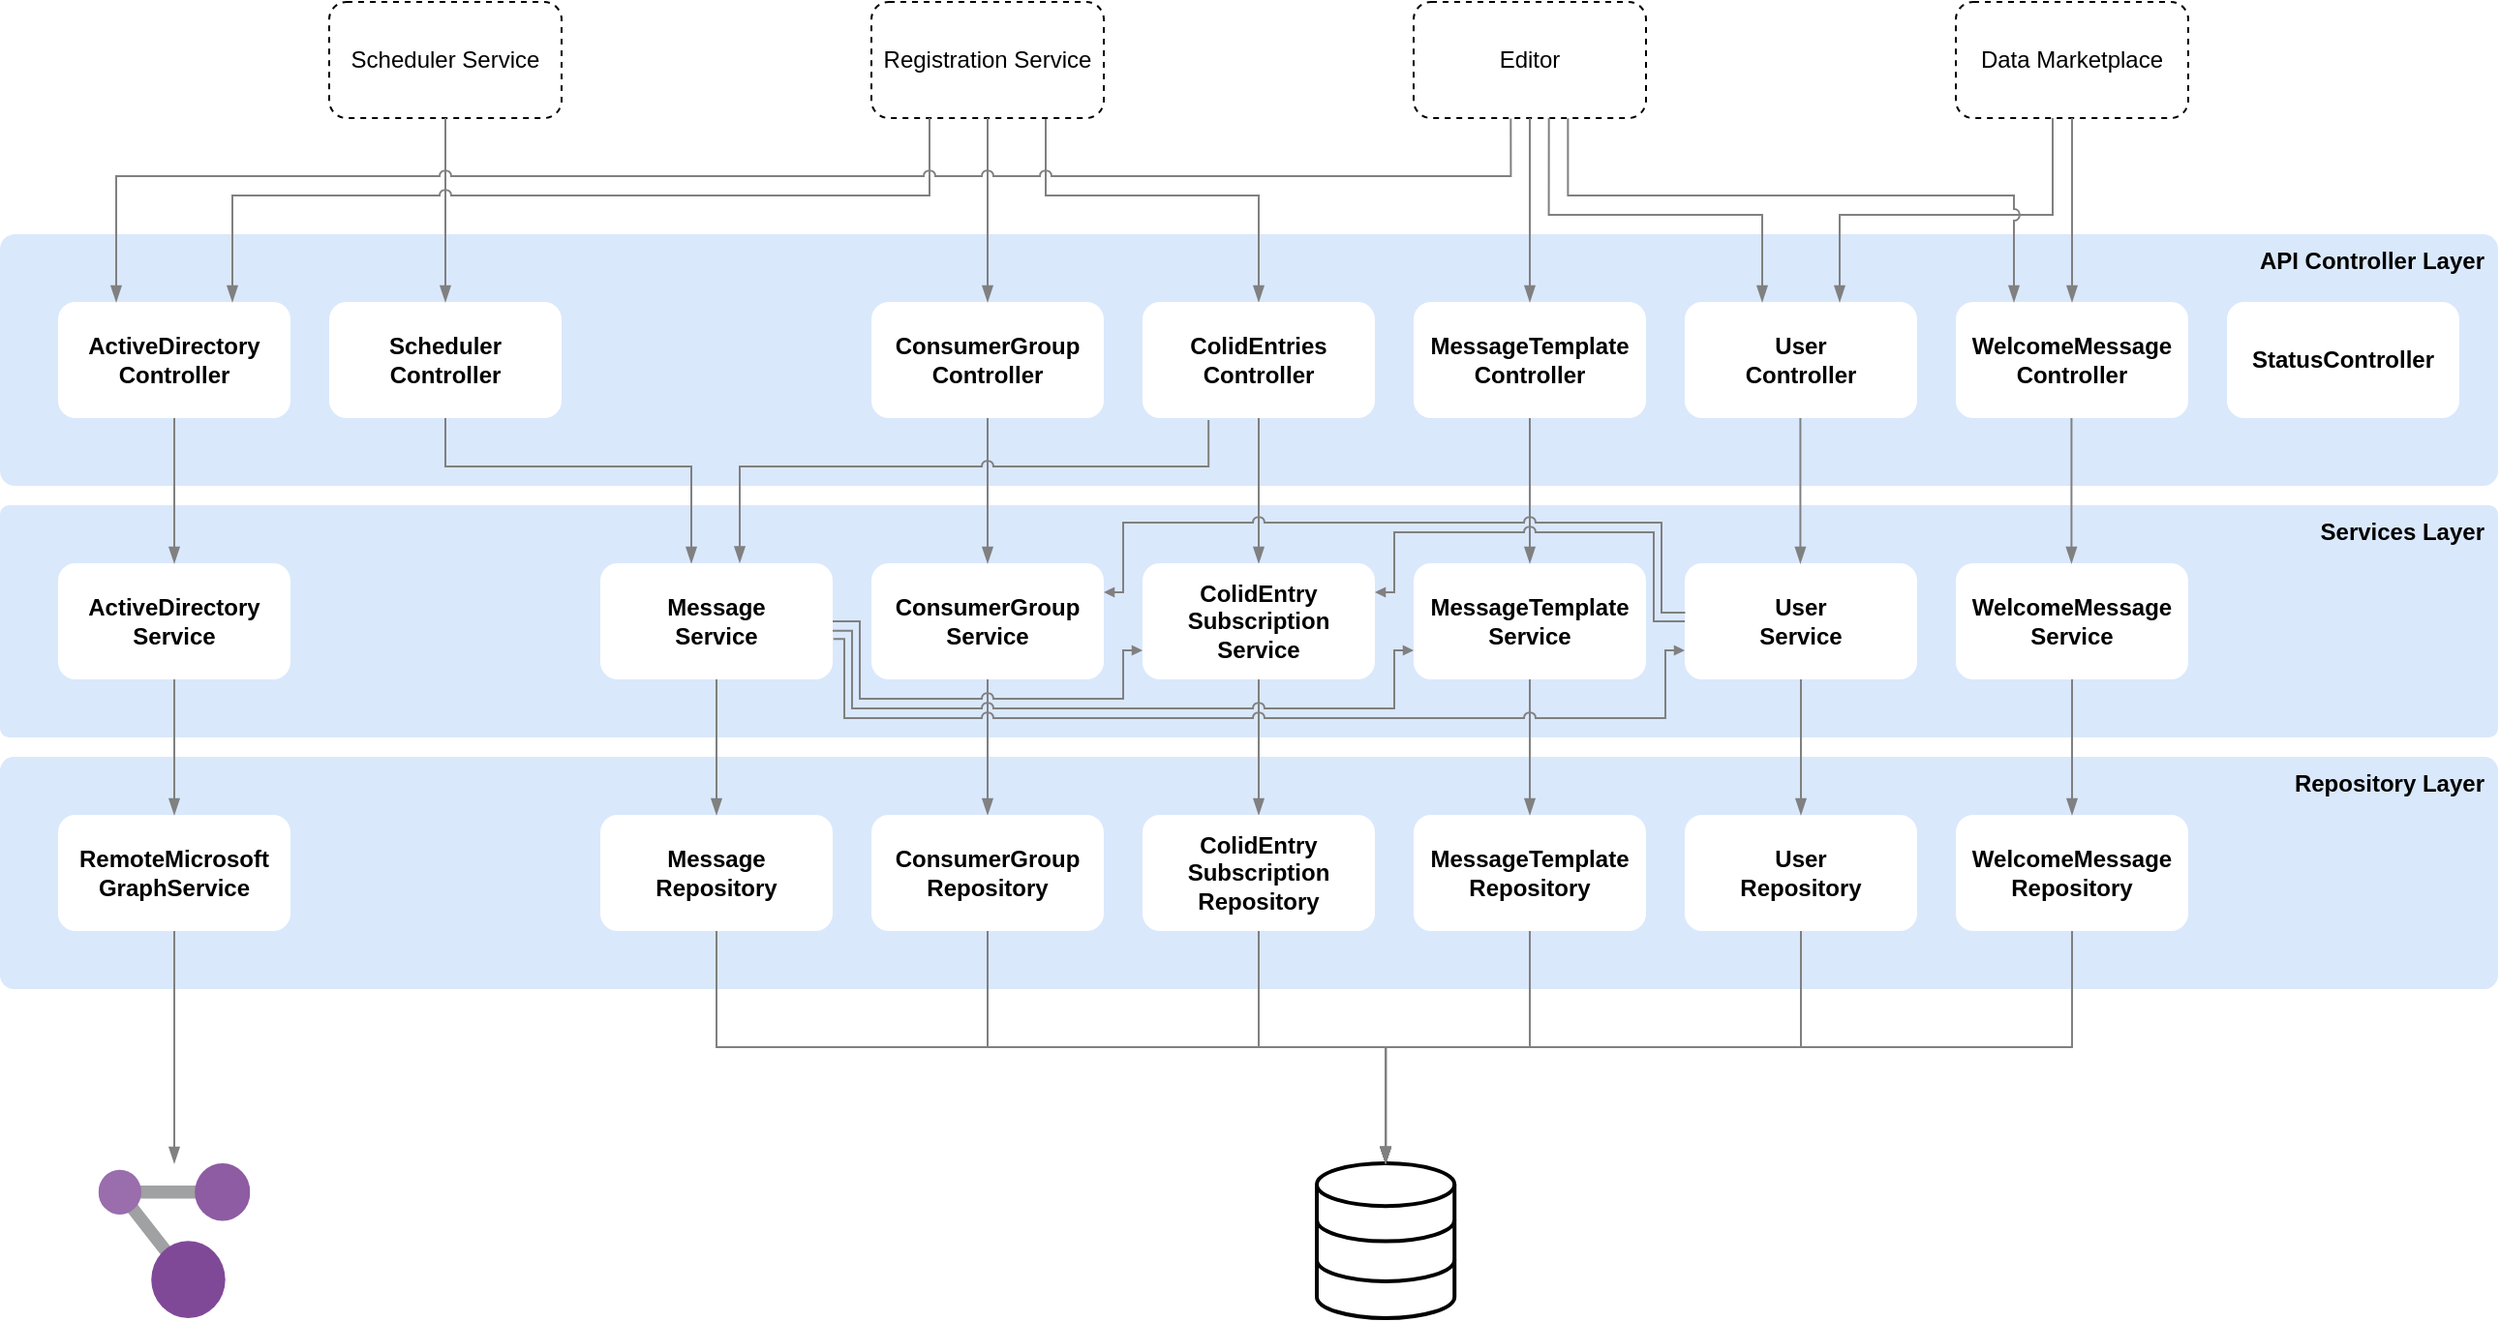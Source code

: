 <mxfile version="12.6.5" type="device"><diagram id="W5gxBKuNM4uRtxDOSXgU" name="Page-1"><mxGraphModel dx="1577" dy="668" grid="1" gridSize="10" guides="1" tooltips="1" connect="1" arrows="1" fold="1" page="1" pageScale="1" pageWidth="827" pageHeight="1169" math="0" shadow="0"><root><mxCell id="0"/><mxCell id="1" parent="0"/><mxCell id="wHxQWrBzP6xjfhHaAybc-35" value="API Controller Layer" style="rounded=1;whiteSpace=wrap;html=1;arcSize=6;align=right;horizontal=1;labelPosition=center;verticalLabelPosition=middle;verticalAlign=top;spacingRight=5;strokeWidth=1;perimeterSpacing=1;fontStyle=1;fillColor=#dae8fc;strokeColor=none;" parent="1" vertex="1"><mxGeometry x="-730" y="320" width="1290" height="130" as="geometry"/></mxCell><mxCell id="wHxQWrBzP6xjfhHaAybc-32" value="Repository Layer" style="rounded=1;whiteSpace=wrap;html=1;arcSize=6;verticalAlign=top;align=right;spacingRight=5;fontStyle=1;fillColor=#dae8fc;strokeColor=none;" parent="1" vertex="1"><mxGeometry x="-730" y="590" width="1290" height="120" as="geometry"/></mxCell><mxCell id="wHxQWrBzP6xjfhHaAybc-31" value="Services Layer" style="rounded=1;whiteSpace=wrap;html=1;arcSize=4;imageHeight=24;imageAspect=1;verticalAlign=top;align=right;spacingRight=5;fillColor=#dae8fc;strokeColor=none;fontStyle=1" parent="1" vertex="1"><mxGeometry x="-730" y="460" width="1290" height="120" as="geometry"/></mxCell><mxCell id="wHxQWrBzP6xjfhHaAybc-1" value="ConsumerGroup&lt;br&gt;Controller" style="rounded=1;whiteSpace=wrap;html=1;strokeColor=none;fontStyle=1" parent="1" vertex="1"><mxGeometry x="-280" y="355" width="120" height="60" as="geometry"/></mxCell><mxCell id="b9Im2QqVBIbQ3a5Oq_5m-1" value="MessageTemplate&lt;br&gt;Controller" style="rounded=1;whiteSpace=wrap;html=1;strokeColor=none;fontStyle=1" parent="1" vertex="1"><mxGeometry y="355" width="120" height="60" as="geometry"/></mxCell><mxCell id="b9Im2QqVBIbQ3a5Oq_5m-3" value="StatusController" style="rounded=1;whiteSpace=wrap;html=1;strokeColor=none;fontStyle=1" parent="1" vertex="1"><mxGeometry x="420" y="355" width="120" height="60" as="geometry"/></mxCell><mxCell id="b9Im2QqVBIbQ3a5Oq_5m-4" value="User&lt;br&gt;Controller" style="rounded=1;whiteSpace=wrap;html=1;strokeColor=none;fontStyle=1" parent="1" vertex="1"><mxGeometry x="140" y="355" width="120" height="60" as="geometry"/></mxCell><mxCell id="b9Im2QqVBIbQ3a5Oq_5m-5" value="WelcomeMessage&lt;br&gt;Controller" style="rounded=1;whiteSpace=wrap;html=1;strokeColor=none;fontStyle=1" parent="1" vertex="1"><mxGeometry x="280" y="355" width="120" height="60" as="geometry"/></mxCell><mxCell id="b9Im2QqVBIbQ3a5Oq_5m-9" value="MessageTemplate&lt;br&gt;Service" style="rounded=1;whiteSpace=wrap;html=1;fontStyle=1;strokeColor=none;" parent="1" vertex="1"><mxGeometry y="490" width="120" height="60" as="geometry"/></mxCell><mxCell id="b9Im2QqVBIbQ3a5Oq_5m-28" style="edgeStyle=orthogonalEdgeStyle;rounded=0;orthogonalLoop=1;jettySize=auto;html=1;exitX=0.5;exitY=1;exitDx=0;exitDy=0;strokeColor=#808080;endArrow=blockThin;endFill=1;fontStyle=1;" parent="1" source="b9Im2QqVBIbQ3a5Oq_5m-10" target="b9Im2QqVBIbQ3a5Oq_5m-23" edge="1"><mxGeometry relative="1" as="geometry"/></mxCell><mxCell id="b9Im2QqVBIbQ3a5Oq_5m-10" value="ConsumerGroup&lt;br&gt;Service" style="rounded=1;whiteSpace=wrap;html=1;fontStyle=1;strokeColor=none;" parent="1" vertex="1"><mxGeometry x="-280" y="490" width="120" height="60" as="geometry"/></mxCell><mxCell id="b9Im2QqVBIbQ3a5Oq_5m-12" value="User&lt;br&gt;Service" style="rounded=1;whiteSpace=wrap;html=1;fontStyle=1;strokeColor=none;" parent="1" vertex="1"><mxGeometry x="140" y="490" width="120" height="60" as="geometry"/></mxCell><mxCell id="b9Im2QqVBIbQ3a5Oq_5m-13" value="WelcomeMessage&lt;br&gt;Service" style="rounded=1;whiteSpace=wrap;html=1;fontStyle=1;strokeColor=none;" parent="1" vertex="1"><mxGeometry x="280" y="490" width="120" height="60" as="geometry"/></mxCell><mxCell id="b9Im2QqVBIbQ3a5Oq_5m-15" value="" style="edgeStyle=orthogonalEdgeStyle;rounded=0;orthogonalLoop=1;jettySize=auto;html=1;fontStyle=1;strokeColor=#808080;endArrow=blockThin;endFill=1;exitX=0.5;exitY=1;exitDx=0;exitDy=0;entryX=0.5;entryY=0;entryDx=0;entryDy=0;" parent="1" source="wHxQWrBzP6xjfhHaAybc-1" target="b9Im2QqVBIbQ3a5Oq_5m-10" edge="1"><mxGeometry relative="1" as="geometry"><mxPoint x="-110" y="690" as="sourcePoint"/><mxPoint x="-220" y="490" as="targetPoint"/></mxGeometry></mxCell><mxCell id="b9Im2QqVBIbQ3a5Oq_5m-17" value="" style="edgeStyle=orthogonalEdgeStyle;rounded=0;orthogonalLoop=1;jettySize=auto;html=1;fontStyle=1;strokeColor=#808080;endArrow=blockThin;endFill=1;jumpStyle=none;" parent="1" source="b9Im2QqVBIbQ3a5Oq_5m-1" target="b9Im2QqVBIbQ3a5Oq_5m-9" edge="1"><mxGeometry relative="1" as="geometry"><mxPoint x="-80.29" y="415" as="sourcePoint"/><mxPoint x="-80.29" y="490" as="targetPoint"/></mxGeometry></mxCell><mxCell id="b9Im2QqVBIbQ3a5Oq_5m-19" value="" style="edgeStyle=orthogonalEdgeStyle;rounded=0;orthogonalLoop=1;jettySize=auto;html=1;fontStyle=1;strokeColor=#808080;endArrow=blockThin;endFill=1;exitX=0.5;exitY=1;exitDx=0;exitDy=0;" parent="1" edge="1"><mxGeometry relative="1" as="geometry"><mxPoint x="199.71" y="415" as="sourcePoint"/><mxPoint x="199.71" y="490" as="targetPoint"/></mxGeometry></mxCell><mxCell id="b9Im2QqVBIbQ3a5Oq_5m-20" value="" style="edgeStyle=orthogonalEdgeStyle;rounded=0;orthogonalLoop=1;jettySize=auto;html=1;fontStyle=1;strokeColor=#808080;endArrow=blockThin;endFill=1;exitX=0.5;exitY=1;exitDx=0;exitDy=0;" parent="1" edge="1"><mxGeometry relative="1" as="geometry"><mxPoint x="339.71" y="415" as="sourcePoint"/><mxPoint x="339.71" y="490" as="targetPoint"/></mxGeometry></mxCell><mxCell id="b9Im2QqVBIbQ3a5Oq_5m-22" value="MessageTemplate&lt;br&gt;Repository" style="rounded=1;whiteSpace=wrap;html=1;fontStyle=1;strokeColor=none;" parent="1" vertex="1"><mxGeometry y="620" width="120" height="60" as="geometry"/></mxCell><mxCell id="b9Im2QqVBIbQ3a5Oq_5m-23" value="ConsumerGroup&lt;br&gt;Repository" style="rounded=1;whiteSpace=wrap;html=1;fontStyle=1;strokeColor=none;" parent="1" vertex="1"><mxGeometry x="-280" y="620" width="120" height="60" as="geometry"/></mxCell><mxCell id="b9Im2QqVBIbQ3a5Oq_5m-24" value="User&lt;br&gt;Repository" style="rounded=1;whiteSpace=wrap;html=1;fontStyle=1;strokeColor=none;" parent="1" vertex="1"><mxGeometry x="140" y="620" width="120" height="60" as="geometry"/></mxCell><mxCell id="b9Im2QqVBIbQ3a5Oq_5m-25" value="WelcomeMessage&lt;br&gt;Repository" style="rounded=1;whiteSpace=wrap;html=1;fontStyle=1;strokeColor=none;" parent="1" vertex="1"><mxGeometry x="280" y="620" width="120" height="60" as="geometry"/></mxCell><mxCell id="b9Im2QqVBIbQ3a5Oq_5m-29" value="" style="edgeStyle=orthogonalEdgeStyle;rounded=0;orthogonalLoop=1;jettySize=auto;html=1;fontStyle=1;strokeColor=#808080;endArrow=blockThin;endFill=1;jumpStyle=arc;" parent="1" source="b9Im2QqVBIbQ3a5Oq_5m-9" target="b9Im2QqVBIbQ3a5Oq_5m-22" edge="1"><mxGeometry relative="1" as="geometry"><mxPoint x="-80.29" y="550" as="sourcePoint"/><mxPoint x="-80.29" y="625" as="targetPoint"/></mxGeometry></mxCell><mxCell id="b9Im2QqVBIbQ3a5Oq_5m-31" value="" style="edgeStyle=orthogonalEdgeStyle;rounded=0;orthogonalLoop=1;jettySize=auto;html=1;fontStyle=1;strokeColor=#808080;endArrow=blockThin;endFill=1;" parent="1" source="b9Im2QqVBIbQ3a5Oq_5m-12" target="b9Im2QqVBIbQ3a5Oq_5m-24" edge="1"><mxGeometry relative="1" as="geometry"><mxPoint x="220" y="540" as="sourcePoint"/><mxPoint x="220" y="615" as="targetPoint"/></mxGeometry></mxCell><mxCell id="b9Im2QqVBIbQ3a5Oq_5m-32" value="" style="edgeStyle=orthogonalEdgeStyle;rounded=0;orthogonalLoop=1;jettySize=auto;html=1;fontStyle=1;strokeColor=#808080;endArrow=blockThin;endFill=1;" parent="1" source="b9Im2QqVBIbQ3a5Oq_5m-13" target="b9Im2QqVBIbQ3a5Oq_5m-25" edge="1"><mxGeometry relative="1" as="geometry"><mxPoint x="370.0" y="545" as="sourcePoint"/><mxPoint x="370.0" y="620" as="targetPoint"/></mxGeometry></mxCell><mxCell id="YPfA8GFhaUK3j0f9zXVu-1" value="Editor" style="rounded=1;whiteSpace=wrap;html=1;dashed=1;" parent="1" vertex="1"><mxGeometry y="200" width="120" height="60" as="geometry"/></mxCell><mxCell id="YPfA8GFhaUK3j0f9zXVu-2" value="Data Marketplace" style="rounded=1;whiteSpace=wrap;html=1;dashed=1;" parent="1" vertex="1"><mxGeometry x="280" y="200" width="120" height="60" as="geometry"/></mxCell><mxCell id="rtLq-NOB5dsOyN2l9jfD-29" value="" style="edgeStyle=orthogonalEdgeStyle;rounded=0;orthogonalLoop=1;jettySize=auto;html=1;entryX=0.5;entryY=0;entryDx=0;entryDy=0;fontStyle=1;strokeColor=#808080;endFill=1;endArrow=blockThin;exitX=0.75;exitY=1;exitDx=0;exitDy=0;jumpStyle=arc;" parent="1" source="YPfA8GFhaUK3j0f9zXVu-3" target="rtLq-NOB5dsOyN2l9jfD-18" edge="1"><mxGeometry relative="1" as="geometry"><Array as="points"><mxPoint x="-190" y="300"/><mxPoint x="-80" y="300"/></Array></mxGeometry></mxCell><mxCell id="YPfA8GFhaUK3j0f9zXVu-3" value="Registration Service" style="rounded=1;whiteSpace=wrap;html=1;dashed=1;" parent="1" vertex="1"><mxGeometry x="-280" y="200" width="120" height="60" as="geometry"/></mxCell><mxCell id="YPfA8GFhaUK3j0f9zXVu-6" value="" style="edgeStyle=orthogonalEdgeStyle;rounded=0;orthogonalLoop=1;jettySize=auto;html=1;fontStyle=1;strokeColor=#808080;endArrow=blockThin;endFill=1;jumpStyle=arc;exitX=0.5;exitY=1;exitDx=0;exitDy=0;" parent="1" source="YPfA8GFhaUK3j0f9zXVu-3" target="wHxQWrBzP6xjfhHaAybc-1" edge="1"><mxGeometry relative="1" as="geometry"><mxPoint x="79.71" y="435" as="sourcePoint"/><mxPoint x="79.71" y="510" as="targetPoint"/></mxGeometry></mxCell><mxCell id="YPfA8GFhaUK3j0f9zXVu-7" value="" style="edgeStyle=orthogonalEdgeStyle;rounded=0;orthogonalLoop=1;jettySize=auto;html=1;fontStyle=1;strokeColor=#808080;endArrow=blockThin;endFill=1;exitX=0.582;exitY=0.997;exitDx=0;exitDy=0;exitPerimeter=0;" parent="1" source="YPfA8GFhaUK3j0f9zXVu-1" target="b9Im2QqVBIbQ3a5Oq_5m-4" edge="1"><mxGeometry relative="1" as="geometry"><mxPoint x="89.71" y="445" as="sourcePoint"/><mxPoint x="89.71" y="520" as="targetPoint"/><Array as="points"><mxPoint x="70" y="310"/><mxPoint x="180" y="310"/></Array></mxGeometry></mxCell><mxCell id="YPfA8GFhaUK3j0f9zXVu-9" value="" style="edgeStyle=orthogonalEdgeStyle;rounded=0;orthogonalLoop=1;jettySize=auto;html=1;fontStyle=1;strokeColor=#808080;endArrow=blockThin;endFill=1;entryX=0.5;entryY=0;entryDx=0;entryDy=0;" parent="1" source="YPfA8GFhaUK3j0f9zXVu-2" target="b9Im2QqVBIbQ3a5Oq_5m-5" edge="1"><mxGeometry relative="1" as="geometry"><mxPoint x="109.71" y="465" as="sourcePoint"/><mxPoint x="109.71" y="540" as="targetPoint"/></mxGeometry></mxCell><mxCell id="YPfA8GFhaUK3j0f9zXVu-10" value="" style="edgeStyle=orthogonalEdgeStyle;rounded=0;orthogonalLoop=1;jettySize=auto;html=1;fontStyle=1;strokeColor=#808080;endArrow=blockThin;endFill=1;" parent="1" source="YPfA8GFhaUK3j0f9zXVu-2" target="b9Im2QqVBIbQ3a5Oq_5m-4" edge="1"><mxGeometry relative="1" as="geometry"><mxPoint x="280" y="260" as="sourcePoint"/><mxPoint x="119.71" y="550" as="targetPoint"/><Array as="points"><mxPoint x="330" y="310"/><mxPoint x="220" y="310"/></Array></mxGeometry></mxCell><mxCell id="YPfA8GFhaUK3j0f9zXVu-8" value="" style="edgeStyle=orthogonalEdgeStyle;rounded=0;orthogonalLoop=1;jettySize=auto;html=1;fontStyle=1;strokeColor=#808080;endArrow=blockThin;endFill=1;jumpStyle=arc;exitX=0.664;exitY=1.002;exitDx=0;exitDy=0;entryX=0.25;entryY=0;entryDx=0;entryDy=0;exitPerimeter=0;" parent="1" source="YPfA8GFhaUK3j0f9zXVu-1" target="b9Im2QqVBIbQ3a5Oq_5m-5" edge="1"><mxGeometry relative="1" as="geometry"><mxPoint x="250" y="250" as="sourcePoint"/><mxPoint x="99.71" y="530" as="targetPoint"/><Array as="points"><mxPoint x="80" y="300"/><mxPoint x="310" y="300"/></Array></mxGeometry></mxCell><mxCell id="YPfA8GFhaUK3j0f9zXVu-13" value="" style="edgeStyle=orthogonalEdgeStyle;rounded=0;orthogonalLoop=1;jettySize=auto;html=1;fontStyle=1;strokeColor=#808080;endArrow=blockThin;endFill=1;" parent="1" source="YPfA8GFhaUK3j0f9zXVu-1" target="b9Im2QqVBIbQ3a5Oq_5m-1" edge="1"><mxGeometry relative="1" as="geometry"><mxPoint x="210" y="230" as="sourcePoint"/><mxPoint x="-80" y="360" as="targetPoint"/><Array as="points"/></mxGeometry></mxCell><mxCell id="YPfA8GFhaUK3j0f9zXVu-14" value="Scheduler Service" style="rounded=1;whiteSpace=wrap;html=1;dashed=1;" parent="1" vertex="1"><mxGeometry x="-560" y="200" width="120" height="60" as="geometry"/></mxCell><mxCell id="YPfA8GFhaUK3j0f9zXVu-15" value="Scheduler&lt;br&gt;Controller" style="rounded=1;whiteSpace=wrap;html=1;strokeColor=none;fontStyle=1" parent="1" vertex="1"><mxGeometry x="-560" y="355" width="120" height="60" as="geometry"/></mxCell><mxCell id="YPfA8GFhaUK3j0f9zXVu-16" value="" style="edgeStyle=orthogonalEdgeStyle;rounded=0;orthogonalLoop=1;jettySize=auto;html=1;fontStyle=1;strokeColor=#808080;endArrow=blockThin;endFill=1;" parent="1" source="YPfA8GFhaUK3j0f9zXVu-14" target="YPfA8GFhaUK3j0f9zXVu-15" edge="1"><mxGeometry relative="1" as="geometry"><mxPoint x="-70.29" y="425" as="sourcePoint"/><mxPoint x="-70.29" y="500" as="targetPoint"/></mxGeometry></mxCell><mxCell id="YPfA8GFhaUK3j0f9zXVu-17" value="" style="edgeStyle=orthogonalEdgeStyle;rounded=0;orthogonalLoop=1;jettySize=auto;html=1;fontStyle=1;strokeColor=#808080;endArrow=blockThin;endFill=1;exitX=0.5;exitY=1;exitDx=0;exitDy=0;entryX=0.395;entryY=0;entryDx=0;entryDy=0;jumpStyle=arc;jumpSize=8;entryPerimeter=0;" parent="1" source="YPfA8GFhaUK3j0f9zXVu-15" target="rtLq-NOB5dsOyN2l9jfD-22" edge="1"><mxGeometry relative="1" as="geometry"><mxPoint x="-80.29" y="415" as="sourcePoint"/><mxPoint x="-80.29" y="490" as="targetPoint"/><Array as="points"><mxPoint x="-500" y="440"/><mxPoint x="-373" y="440"/><mxPoint x="-373" y="490"/></Array></mxGeometry></mxCell><mxCell id="NXOLLuEWcPslHoPKp_Lj-1" value="" style="html=1;verticalLabelPosition=bottom;align=center;labelBackgroundColor=#ffffff;verticalAlign=top;strokeWidth=2;strokeColor=#000000;shadow=0;dashed=0;shape=mxgraph.ios7.icons.data;" parent="1" vertex="1"><mxGeometry x="-50" y="800" width="71.11" height="80" as="geometry"/></mxCell><mxCell id="NXOLLuEWcPslHoPKp_Lj-3" style="edgeStyle=orthogonalEdgeStyle;rounded=0;orthogonalLoop=1;jettySize=auto;html=1;strokeColor=#808080;endArrow=blockThin;endFill=1;exitX=0.5;exitY=1;exitDx=0;exitDy=0;fontStyle=1;" parent="1" source="b9Im2QqVBIbQ3a5Oq_5m-23" target="NXOLLuEWcPslHoPKp_Lj-1" edge="1"><mxGeometry relative="1" as="geometry"><mxPoint x="-210" y="560" as="sourcePoint"/><mxPoint x="-210" y="630" as="targetPoint"/></mxGeometry></mxCell><mxCell id="NXOLLuEWcPslHoPKp_Lj-5" style="edgeStyle=orthogonalEdgeStyle;rounded=0;orthogonalLoop=1;jettySize=auto;html=1;strokeColor=#808080;endArrow=blockThin;endFill=1;fontStyle=1;" parent="1" source="b9Im2QqVBIbQ3a5Oq_5m-22" target="NXOLLuEWcPslHoPKp_Lj-1" edge="1"><mxGeometry relative="1" as="geometry"><mxPoint x="-190" y="580" as="sourcePoint"/><mxPoint x="-190" y="650" as="targetPoint"/></mxGeometry></mxCell><mxCell id="NXOLLuEWcPslHoPKp_Lj-6" style="edgeStyle=orthogonalEdgeStyle;rounded=0;orthogonalLoop=1;jettySize=auto;html=1;strokeColor=#808080;endArrow=blockThin;endFill=1;exitX=0.5;exitY=1;exitDx=0;exitDy=0;fontStyle=1;" parent="1" source="b9Im2QqVBIbQ3a5Oq_5m-24" target="NXOLLuEWcPslHoPKp_Lj-1" edge="1"><mxGeometry relative="1" as="geometry"><mxPoint x="-180" y="590" as="sourcePoint"/><mxPoint x="-180" y="660" as="targetPoint"/></mxGeometry></mxCell><mxCell id="NXOLLuEWcPslHoPKp_Lj-7" style="edgeStyle=orthogonalEdgeStyle;rounded=0;orthogonalLoop=1;jettySize=auto;html=1;strokeColor=#808080;endArrow=blockThin;endFill=1;exitX=0.5;exitY=1;exitDx=0;exitDy=0;fontStyle=1;" parent="1" source="b9Im2QqVBIbQ3a5Oq_5m-25" target="NXOLLuEWcPslHoPKp_Lj-1" edge="1"><mxGeometry relative="1" as="geometry"><mxPoint x="-170" y="600" as="sourcePoint"/><mxPoint x="-170" y="670" as="targetPoint"/></mxGeometry></mxCell><mxCell id="rtLq-NOB5dsOyN2l9jfD-9" value="ActiveDirectory&lt;br&gt;Controller" style="rounded=1;whiteSpace=wrap;html=1;strokeColor=none;fontStyle=1" parent="1" vertex="1"><mxGeometry x="-700" y="355" width="120" height="60" as="geometry"/></mxCell><mxCell id="rtLq-NOB5dsOyN2l9jfD-10" value="ActiveDirectory&lt;br&gt;Service" style="rounded=1;whiteSpace=wrap;html=1;fontStyle=1;strokeColor=none;" parent="1" vertex="1"><mxGeometry x="-700" y="490" width="120" height="60" as="geometry"/></mxCell><mxCell id="rtLq-NOB5dsOyN2l9jfD-11" value="RemoteMicrosoft&lt;br&gt;GraphService" style="rounded=1;whiteSpace=wrap;html=1;fontStyle=1;strokeColor=none;" parent="1" vertex="1"><mxGeometry x="-700" y="620" width="120" height="60" as="geometry"/></mxCell><mxCell id="rtLq-NOB5dsOyN2l9jfD-12" value="" style="edgeStyle=orthogonalEdgeStyle;rounded=0;orthogonalLoop=1;jettySize=auto;html=1;fontStyle=1;strokeColor=#808080;endArrow=blockThin;endFill=1;entryX=0.5;entryY=0;entryDx=0;entryDy=0;" parent="1" source="rtLq-NOB5dsOyN2l9jfD-9" target="rtLq-NOB5dsOyN2l9jfD-10" edge="1"><mxGeometry relative="1" as="geometry"><mxPoint x="-414.24" y="170.0" as="sourcePoint"/><mxPoint x="-414.24" y="245.0" as="targetPoint"/><Array as="points"/></mxGeometry></mxCell><mxCell id="rtLq-NOB5dsOyN2l9jfD-13" value="" style="edgeStyle=orthogonalEdgeStyle;rounded=0;orthogonalLoop=1;jettySize=auto;html=1;fontStyle=1;strokeColor=#808080;endArrow=blockThin;endFill=1;" parent="1" source="rtLq-NOB5dsOyN2l9jfD-10" target="rtLq-NOB5dsOyN2l9jfD-11" edge="1"><mxGeometry relative="1" as="geometry"><mxPoint x="-350" y="425" as="sourcePoint"/><mxPoint x="-350" y="500" as="targetPoint"/><Array as="points"/></mxGeometry></mxCell><mxCell id="rtLq-NOB5dsOyN2l9jfD-14" value="" style="edgeStyle=orthogonalEdgeStyle;rounded=0;orthogonalLoop=1;jettySize=auto;html=1;fontStyle=1;strokeColor=#808080;endArrow=blockThin;endFill=1;exitX=0.25;exitY=1;exitDx=0;exitDy=0;entryX=0.75;entryY=0;entryDx=0;entryDy=0;jumpStyle=arc;" parent="1" source="YPfA8GFhaUK3j0f9zXVu-3" target="rtLq-NOB5dsOyN2l9jfD-9" edge="1"><mxGeometry relative="1" as="geometry"><mxPoint x="-360.34" y="220" as="sourcePoint"/><mxPoint x="-630" y="260" as="targetPoint"/><Array as="points"><mxPoint x="-250" y="300"/><mxPoint x="-610" y="300"/></Array></mxGeometry></mxCell><mxCell id="rtLq-NOB5dsOyN2l9jfD-16" value="" style="aspect=fixed;html=1;points=[];align=center;image;fontSize=12;image=img/lib/mscae/Resource_Graph_Explorer.svg;" parent="1" vertex="1"><mxGeometry x="-679.2" y="800" width="78.4" height="80" as="geometry"/></mxCell><mxCell id="rtLq-NOB5dsOyN2l9jfD-17" value="" style="edgeStyle=orthogonalEdgeStyle;rounded=0;orthogonalLoop=1;jettySize=auto;html=1;fontStyle=1;strokeColor=#808080;endArrow=blockThin;endFill=1;exitX=0.5;exitY=1;exitDx=0;exitDy=0;" parent="1" source="rtLq-NOB5dsOyN2l9jfD-11" target="rtLq-NOB5dsOyN2l9jfD-16" edge="1"><mxGeometry relative="1" as="geometry"><mxPoint x="-410" y="530" as="sourcePoint"/><mxPoint x="-429.2" y="530" as="targetPoint"/><Array as="points"/></mxGeometry></mxCell><mxCell id="rtLq-NOB5dsOyN2l9jfD-26" value="" style="edgeStyle=orthogonalEdgeStyle;rounded=0;orthogonalLoop=1;jettySize=auto;html=1;fontStyle=1;strokeColor=#808080;endFill=1;endArrow=blockThin;entryX=0.5;entryY=0;entryDx=0;entryDy=0;exitX=0.5;exitY=1;exitDx=0;exitDy=0;jumpStyle=arc;" parent="1" source="rtLq-NOB5dsOyN2l9jfD-18" target="rtLq-NOB5dsOyN2l9jfD-19" edge="1"><mxGeometry relative="1" as="geometry"/></mxCell><mxCell id="rtLq-NOB5dsOyN2l9jfD-27" value="" style="edgeStyle=orthogonalEdgeStyle;rounded=0;orthogonalLoop=1;jettySize=auto;html=1;entryX=0.601;entryY=-0.005;entryDx=0;entryDy=0;exitX=0.284;exitY=1.016;exitDx=0;exitDy=0;fontStyle=1;strokeColor=#808080;endFill=1;endArrow=blockThin;exitPerimeter=0;jumpStyle=arc;entryPerimeter=0;" parent="1" source="rtLq-NOB5dsOyN2l9jfD-18" target="rtLq-NOB5dsOyN2l9jfD-22" edge="1"><mxGeometry relative="1" as="geometry"><Array as="points"><mxPoint x="-106" y="440"/><mxPoint x="-348" y="440"/><mxPoint x="-348" y="490"/></Array></mxGeometry></mxCell><mxCell id="rtLq-NOB5dsOyN2l9jfD-18" value="ColidEntries&lt;br&gt;Controller" style="rounded=1;whiteSpace=wrap;html=1;strokeColor=none;fontStyle=1" parent="1" vertex="1"><mxGeometry x="-140" y="355" width="120" height="60" as="geometry"/></mxCell><mxCell id="rtLq-NOB5dsOyN2l9jfD-30" value="" style="edgeStyle=orthogonalEdgeStyle;rounded=0;orthogonalLoop=1;jettySize=auto;html=1;fontStyle=1;strokeColor=#808080;endFill=1;endArrow=blockThin;" parent="1" source="rtLq-NOB5dsOyN2l9jfD-19" target="rtLq-NOB5dsOyN2l9jfD-20" edge="1"><mxGeometry relative="1" as="geometry"/></mxCell><mxCell id="rtLq-NOB5dsOyN2l9jfD-19" value="ColidEntry&lt;br&gt;Subscription&lt;br&gt;Service" style="rounded=1;whiteSpace=wrap;html=1;fontStyle=1;strokeColor=none;" parent="1" vertex="1"><mxGeometry x="-140" y="490" width="120" height="60" as="geometry"/></mxCell><mxCell id="rtLq-NOB5dsOyN2l9jfD-35" value="" style="edgeStyle=orthogonalEdgeStyle;rounded=0;orthogonalLoop=1;jettySize=auto;html=1;exitX=0.5;exitY=1;exitDx=0;exitDy=0;fontStyle=1;strokeColor=#808080;endFill=1;endArrow=blockThin;" parent="1" source="rtLq-NOB5dsOyN2l9jfD-20" target="NXOLLuEWcPslHoPKp_Lj-1" edge="1"><mxGeometry relative="1" as="geometry"><mxPoint x="-500" y="760" as="targetPoint"/></mxGeometry></mxCell><mxCell id="rtLq-NOB5dsOyN2l9jfD-20" value="ColidEntry&lt;br&gt;Subscription&lt;br&gt;Repository" style="rounded=1;whiteSpace=wrap;html=1;fontStyle=1;strokeColor=none;" parent="1" vertex="1"><mxGeometry x="-140" y="620" width="120" height="60" as="geometry"/></mxCell><mxCell id="rtLq-NOB5dsOyN2l9jfD-43" style="edgeStyle=orthogonalEdgeStyle;rounded=0;jumpStyle=arc;orthogonalLoop=1;jettySize=auto;html=1;entryX=0;entryY=0.75;entryDx=0;entryDy=0;exitX=1;exitY=0.581;exitDx=0;exitDy=0;exitPerimeter=0;fontStyle=1;strokeColor=#808080;endFill=1;endArrow=block;endSize=3;startSize=3;" parent="1" source="rtLq-NOB5dsOyN2l9jfD-22" target="b9Im2QqVBIbQ3a5Oq_5m-9" edge="1"><mxGeometry relative="1" as="geometry"><Array as="points"><mxPoint x="-290" y="525"/><mxPoint x="-290" y="565"/><mxPoint x="-10" y="565"/><mxPoint x="-10" y="535"/></Array></mxGeometry></mxCell><mxCell id="rtLq-NOB5dsOyN2l9jfD-44" style="edgeStyle=orthogonalEdgeStyle;rounded=0;jumpStyle=arc;orthogonalLoop=1;jettySize=auto;html=1;entryX=0;entryY=0.75;entryDx=0;entryDy=0;exitX=1;exitY=0.5;exitDx=0;exitDy=0;fontStyle=1;strokeColor=#808080;endFill=1;endArrow=block;startSize=3;endSize=3;" parent="1" source="rtLq-NOB5dsOyN2l9jfD-22" target="rtLq-NOB5dsOyN2l9jfD-19" edge="1"><mxGeometry relative="1" as="geometry"><Array as="points"><mxPoint x="-286" y="520"/><mxPoint x="-286" y="560"/><mxPoint x="-150" y="560"/><mxPoint x="-150" y="535"/></Array></mxGeometry></mxCell><mxCell id="rtLq-NOB5dsOyN2l9jfD-45" style="edgeStyle=orthogonalEdgeStyle;rounded=0;jumpStyle=arc;jumpSize=6;orthogonalLoop=1;jettySize=auto;html=1;entryX=0;entryY=0.75;entryDx=0;entryDy=0;exitX=1.003;exitY=0.652;exitDx=0;exitDy=0;fontStyle=1;strokeColor=#808080;endFill=1;endArrow=block;endSize=3;startSize=3;exitPerimeter=0;" parent="1" source="rtLq-NOB5dsOyN2l9jfD-22" target="b9Im2QqVBIbQ3a5Oq_5m-12" edge="1"><mxGeometry relative="1" as="geometry"><Array as="points"><mxPoint x="-294" y="529"/><mxPoint x="-294" y="570"/><mxPoint x="130" y="570"/><mxPoint x="130" y="535"/></Array></mxGeometry></mxCell><mxCell id="rtLq-NOB5dsOyN2l9jfD-22" value="Message&lt;br&gt;Service" style="rounded=1;whiteSpace=wrap;html=1;fontStyle=1;strokeColor=none;" parent="1" vertex="1"><mxGeometry x="-420" y="490" width="120" height="60" as="geometry"/></mxCell><mxCell id="rtLq-NOB5dsOyN2l9jfD-37" value="" style="edgeStyle=orthogonalEdgeStyle;rounded=0;orthogonalLoop=1;jettySize=auto;html=1;exitX=0.5;exitY=1;exitDx=0;exitDy=0;fontStyle=1;strokeColor=#808080;endFill=1;endArrow=blockThin;" parent="1" source="rtLq-NOB5dsOyN2l9jfD-23" target="NXOLLuEWcPslHoPKp_Lj-1" edge="1"><mxGeometry relative="1" as="geometry"><mxPoint x="-640" y="760" as="targetPoint"/></mxGeometry></mxCell><mxCell id="rtLq-NOB5dsOyN2l9jfD-23" value="Message&lt;br&gt;Repository" style="rounded=1;whiteSpace=wrap;html=1;fontStyle=1;strokeColor=none;" parent="1" vertex="1"><mxGeometry x="-420" y="620" width="120" height="60" as="geometry"/></mxCell><mxCell id="rtLq-NOB5dsOyN2l9jfD-24" value="" style="edgeStyle=orthogonalEdgeStyle;rounded=0;orthogonalLoop=1;jettySize=auto;html=1;fontStyle=1;strokeColor=#808080;endArrow=blockThin;endFill=1;exitX=0.418;exitY=1.004;exitDx=0;exitDy=0;entryX=0.25;entryY=0;entryDx=0;entryDy=0;jumpStyle=arc;exitPerimeter=0;" parent="1" source="YPfA8GFhaUK3j0f9zXVu-1" target="rtLq-NOB5dsOyN2l9jfD-9" edge="1"><mxGeometry relative="1" as="geometry"><mxPoint x="39.999" y="70.0" as="sourcePoint"/><mxPoint x="149.999" y="145.0" as="targetPoint"/><Array as="points"><mxPoint x="50" y="290"/><mxPoint x="-670" y="290"/></Array></mxGeometry></mxCell><mxCell id="rtLq-NOB5dsOyN2l9jfD-33" value="" style="edgeStyle=orthogonalEdgeStyle;rounded=0;orthogonalLoop=1;jettySize=auto;html=1;entryX=0.5;entryY=0;entryDx=0;entryDy=0;exitX=0.5;exitY=1;exitDx=0;exitDy=0;fontStyle=1;strokeColor=#808080;endFill=1;endArrow=blockThin;" parent="1" source="rtLq-NOB5dsOyN2l9jfD-22" target="rtLq-NOB5dsOyN2l9jfD-23" edge="1"><mxGeometry relative="1" as="geometry"><mxPoint x="-630" y="560" as="sourcePoint"/><mxPoint x="40" y="560" as="targetPoint"/></mxGeometry></mxCell><mxCell id="rtLq-NOB5dsOyN2l9jfD-46" style="edgeStyle=orthogonalEdgeStyle;rounded=0;jumpStyle=arc;jumpSize=6;orthogonalLoop=1;jettySize=auto;html=1;exitX=0.002;exitY=0.425;exitDx=0;exitDy=0;entryX=1;entryY=0.25;entryDx=0;entryDy=0;fontStyle=1;strokeColor=#808080;endFill=1;endArrow=block;endSize=3;startSize=3;exitPerimeter=0;" parent="1" source="b9Im2QqVBIbQ3a5Oq_5m-12" target="b9Im2QqVBIbQ3a5Oq_5m-10" edge="1"><mxGeometry relative="1" as="geometry"><Array as="points"><mxPoint x="128" y="516"/><mxPoint x="128" y="469"/><mxPoint x="-150" y="469"/><mxPoint x="-150" y="505"/></Array></mxGeometry></mxCell><mxCell id="rtLq-NOB5dsOyN2l9jfD-47" style="edgeStyle=orthogonalEdgeStyle;rounded=0;jumpStyle=arc;jumpSize=6;orthogonalLoop=1;jettySize=auto;html=1;entryX=1;entryY=0.25;entryDx=0;entryDy=0;fontStyle=1;strokeColor=#808080;endFill=1;endArrow=block;endSize=3;startSize=3;exitX=0;exitY=0.5;exitDx=0;exitDy=0;" parent="1" source="b9Im2QqVBIbQ3a5Oq_5m-12" target="rtLq-NOB5dsOyN2l9jfD-19" edge="1"><mxGeometry relative="1" as="geometry"><Array as="points"><mxPoint x="124" y="520"/><mxPoint x="124" y="474"/><mxPoint x="-10" y="474"/><mxPoint x="-10" y="505"/></Array></mxGeometry></mxCell></root></mxGraphModel></diagram></mxfile>